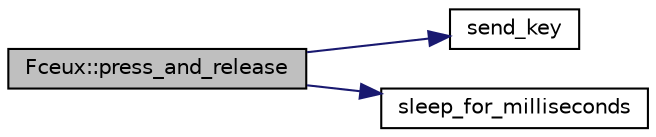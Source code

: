 digraph "Fceux::press_and_release"
{
  edge [fontname="Helvetica",fontsize="10",labelfontname="Helvetica",labelfontsize="10"];
  node [fontname="Helvetica",fontsize="10",shape=record];
  rankdir="LR";
  Node7 [label="Fceux::press_and_release",height=0.2,width=0.4,color="black", fillcolor="grey75", style="filled", fontcolor="black"];
  Node7 -> Node8 [color="midnightblue",fontsize="10",style="solid",fontname="Helvetica"];
  Node8 [label="send_key",height=0.2,width=0.4,color="black", fillcolor="white", style="filled",URL="$_c_t__window__manager_8cpp.html#a53e6eb19b047a5c793e5ad39b765e16d"];
  Node7 -> Node9 [color="midnightblue",fontsize="10",style="solid",fontname="Helvetica"];
  Node9 [label="sleep_for_milliseconds",height=0.2,width=0.4,color="black", fillcolor="white", style="filled",URL="$_c_s__time_8cpp.html#a892009bb79c76f5d1feb057c44470ee0"];
}
